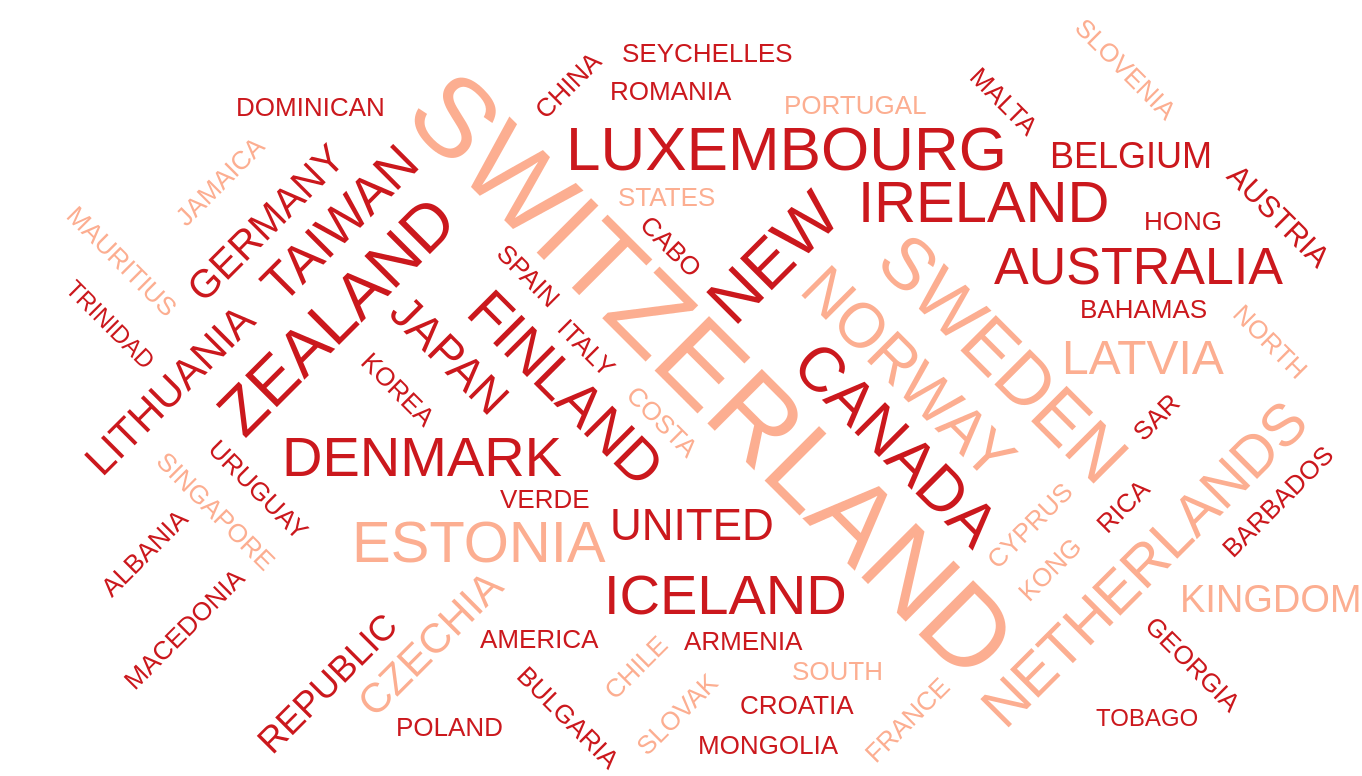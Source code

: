 {
    "$schema": "https://vega.github.io/schema/vega/v5.json",
    "description": "A word cloud visualization depicting Vega research paper abstracts.",
    "width": 400,
    "height": 300,
    "padding": 0,
  
    "data": [
      {
        "name": "table",
        "values": [
          "Switzerland Switzerland Switzerland Switzerland Switzerland Switzerland Switzerland Switzerland Switzerland Switzerland Switzerland Switzerland Switzerland Switzerland Switzerland Switzerland Switzerland Switzerland Switzerland Switzerland Switzerland Switzerland Switzerland Switzerland Switzerland Switzerland Switzerland Switzerland Switzerland Switzerland Switzerland Switzerland Switzerland Switzerland Switzerland Switzerland Switzerland Switzerland Switzerland Switzerland Switzerland Switzerland Switzerland Switzerland Switzerland Switzerland Switzerland Switzerland Switzerland Switzerland Switzerland Switzerland Switzerland Switzerland Switzerland Switzerland Switzerland Switzerland Switzerland Switzerland Switzerland Switzerland Switzerland Switzerland Switzerland Switzerland Switzerland Switzerland Switzerland Switzerland Switzerland Switzerland Switzerland Switzerland Switzerland Switzerland Switzerland Switzerland Switzerland Switzerland Switzerland New Zealand New Zealand New Zealand New Zealand New Zealand New Zealand New Zealand New Zealand New Zealand New Zealand New Zealand New Zealand New Zealand New Zealand New Zealand New Zealand New Zealand New Zealand New Zealand New Zealand New Zealand New Zealand New Zealand New Zealand New Zealand New Zealand New Zealand Estonia Estonia Estonia Estonia Estonia Estonia Estonia Estonia Estonia Estonia Estonia Estonia Estonia Estonia Estonia Estonia Estonia Estonia Estonia Estonia Denmark Denmark Denmark Denmark Denmark Denmark Denmark Denmark Denmark Denmark Denmark Denmark Denmark Denmark Denmark Denmark Denmark Denmark Ireland Ireland Ireland Ireland Ireland Ireland Ireland Ireland Ireland Ireland Ireland Ireland Ireland Ireland Ireland Ireland Ireland Ireland Ireland Sweden Sweden Sweden Sweden Sweden Sweden Sweden Sweden Sweden Sweden Sweden Sweden Sweden Sweden Sweden Sweden Sweden Sweden Sweden Sweden Sweden Sweden Sweden Sweden Sweden Sweden Sweden Sweden Sweden Sweden Sweden Iceland Iceland Iceland Iceland Iceland Iceland Iceland Iceland Iceland Iceland Iceland Iceland Iceland Iceland Iceland Iceland Iceland Iceland Finland Finland Finland Finland Finland Finland Finland Finland Finland Finland Finland Finland Finland Finland Finland Finland Finland Finland Finland Netherlands Netherlands Netherlands Netherlands Netherlands Netherlands Netherlands Netherlands Netherlands Netherlands Netherlands Netherlands Netherlands Netherlands Netherlands Netherlands Netherlands Netherlands Netherlands Luxembourg Luxembourg Luxembourg Luxembourg Luxembourg Luxembourg Luxembourg Luxembourg Luxembourg Luxembourg Luxembourg Luxembourg Luxembourg Luxembourg Luxembourg Luxembourg Luxembourg Luxembourg Luxembourg Luxembourg Luxembourg Luxembourg Australia Australia Australia Australia Australia Australia Australia Australia Australia Australia Australia Australia Australia Australia Australia Australia Norway Norway Norway Norway Norway Norway Norway Norway Norway Norway Norway Norway Norway Norway Norway Norway Norway Norway Norway Norway Norway Norway Canada Canada Canada Canada Canada Canada Canada Canada Canada Canada Canada Canada Canada Canada Canada Canada Canada Canada Canada Canada Canada Canada Taiwan Taiwan Taiwan Taiwan Taiwan Taiwan Taiwan Taiwan Taiwan Taiwan Taiwan Taiwan Taiwan Taiwan Taiwan Taiwan Latvia Latvia Latvia Latvia Latvia Latvia Latvia Latvia Latvia Latvia Latvia Latvia Latvia Japan Japan Japan Japan Japan Japan Japan Japan Japan Japan Japan Japan Lithuania Lithuania Lithuania Lithuania Lithuania Lithuania Lithuania Lithuania Lithuania Czechia Czechia Czechia Czechia Czechia Czechia Czechia Czechia Czechia Germany Germany Germany Germany Germany Germany Germany Germany United Kingdom United Kingdom United Kingdom United Kingdom United Kingdom United Kingdom United Kingdom Belgium Belgium Belgium Belgium Belgium Belgium Austria Austria Austria Austria United States of America United States of America United States of America Malta Malta Malta Portugal Portugal Portugal Armenia Armenia Armenia Bahamas Bahamas Bahamas Cyprus Cyprus Cyprus Cabo Verde Cabo Verde Cabo Verde South Korea South Korea South Korea Spain Spain Spain Chile Chile Chile Italy Italy Italy Hong Kong SAR, China Hong Kong SAR, China Hong Kong SAR, China Costa Rica Costa Rica Costa Rica Uruguay Uruguay Uruguay Slovak Republic Slovak Republic Slovak Republic Romania Romania Romania Slovenia Slovenia Slovenia Croatia Croatia Croatia Bulgaria Bulgaria Bulgaria France France France Georgia Georgia Georgia Seychelles Seychelles Seychelles Singapore Singapore Singapore Barbados Barbados Barbados Albania Albania Albania North Macedonia North Macedonia North Macedonia Poland Poland Poland Mauritius Mauritius Mauritius Mongolia Mongolia Mongolia Dominican Republic Dominican Republic Dominican Republic Jamaica Jamaica Jamaica Trinidad and Tobago Trinidad and Tobago"
        ],
        "transform": [
          {
            "type": "countpattern",
            "field": "data",
            "case": "upper",
            "pattern": "[\\w']{3,}",
            "stopwords": "(the|and|,)"
          },
          {
            "type": "formula", "as": "angle",
            "expr": "[-45, 0, 45][~~(random() * 3)]"
          },
          {
            "type": "formula",
            "as": "weight",
            "expr": "if(datum.count >= '150', 1000, 200)"
          }
        ]
      }
    ],
  
    "scales": [
      {
        "name": "color",
        "type": "ordinal",
        "domain": {"data": "table", "field": "text"},
        "range": ["#fcae91", "#cb181d", "#cb181d"]
      }
    ],
  
    "marks": [
      {
        "type": "text",
        "from": {"data": "table"},
        "encode": {
          "enter": {
            "text": {"field": "text"},
            "align": {"value": "center"},
            "baseline": {"value": "alphabetic"},
            "fill": {"scale": "color", "field": "text"}
          },
          "update": {
            "fillOpacity": {"value": 1}
          },
          "hover": {
            "fillOpacity": {"value": 0.5}
          }
        },
        "transform": [
          {
            "type": "wordcloud",
            "size": [700, 400],
            "text": {"field": "text"},
            "rotate": {"field": "datum.angle"},
            "font": "Helvetica Neue, Arial",
            "fontSize": {"field": "datum.count"},
            "fontWeight": {"field": "datum.weight"},
            "fontSizeRange": [12, 56],
            "padding": 2
          }
        ]
      }
    ]
  }